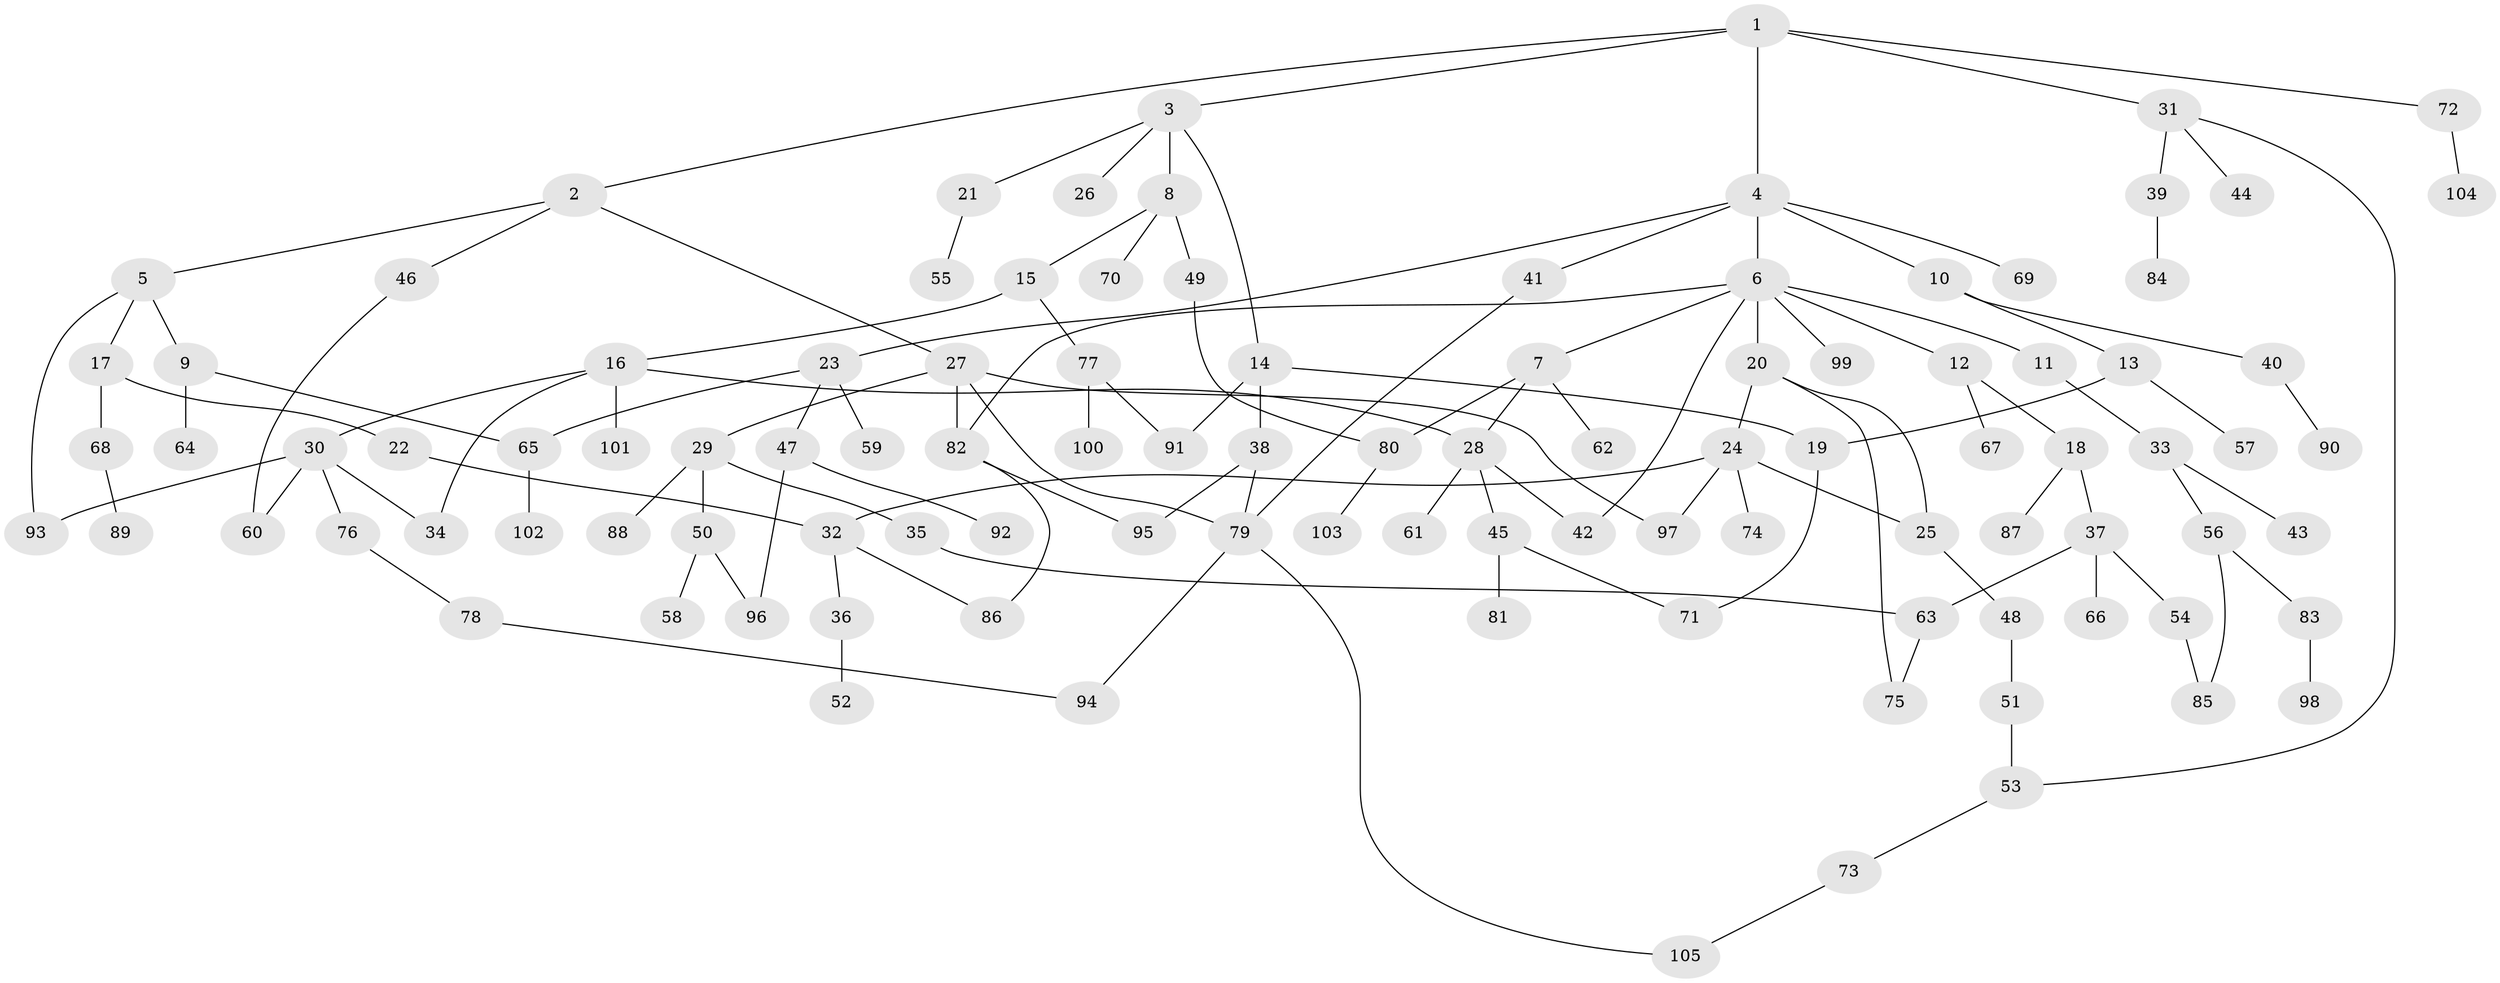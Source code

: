 // Generated by graph-tools (version 1.1) at 2025/01/03/09/25 03:01:05]
// undirected, 105 vertices, 129 edges
graph export_dot {
graph [start="1"]
  node [color=gray90,style=filled];
  1;
  2;
  3;
  4;
  5;
  6;
  7;
  8;
  9;
  10;
  11;
  12;
  13;
  14;
  15;
  16;
  17;
  18;
  19;
  20;
  21;
  22;
  23;
  24;
  25;
  26;
  27;
  28;
  29;
  30;
  31;
  32;
  33;
  34;
  35;
  36;
  37;
  38;
  39;
  40;
  41;
  42;
  43;
  44;
  45;
  46;
  47;
  48;
  49;
  50;
  51;
  52;
  53;
  54;
  55;
  56;
  57;
  58;
  59;
  60;
  61;
  62;
  63;
  64;
  65;
  66;
  67;
  68;
  69;
  70;
  71;
  72;
  73;
  74;
  75;
  76;
  77;
  78;
  79;
  80;
  81;
  82;
  83;
  84;
  85;
  86;
  87;
  88;
  89;
  90;
  91;
  92;
  93;
  94;
  95;
  96;
  97;
  98;
  99;
  100;
  101;
  102;
  103;
  104;
  105;
  1 -- 2;
  1 -- 3;
  1 -- 4;
  1 -- 31;
  1 -- 72;
  2 -- 5;
  2 -- 27;
  2 -- 46;
  3 -- 8;
  3 -- 14;
  3 -- 21;
  3 -- 26;
  4 -- 6;
  4 -- 10;
  4 -- 23;
  4 -- 41;
  4 -- 69;
  5 -- 9;
  5 -- 17;
  5 -- 93;
  6 -- 7;
  6 -- 11;
  6 -- 12;
  6 -- 20;
  6 -- 42;
  6 -- 82;
  6 -- 99;
  7 -- 62;
  7 -- 80;
  7 -- 28;
  8 -- 15;
  8 -- 49;
  8 -- 70;
  9 -- 64;
  9 -- 65;
  10 -- 13;
  10 -- 40;
  11 -- 33;
  12 -- 18;
  12 -- 67;
  13 -- 57;
  13 -- 19;
  14 -- 19;
  14 -- 38;
  14 -- 91;
  15 -- 16;
  15 -- 77;
  16 -- 28;
  16 -- 30;
  16 -- 34;
  16 -- 101;
  17 -- 22;
  17 -- 68;
  18 -- 37;
  18 -- 87;
  19 -- 71;
  20 -- 24;
  20 -- 25;
  20 -- 75;
  21 -- 55;
  22 -- 32;
  23 -- 47;
  23 -- 59;
  23 -- 65;
  24 -- 32;
  24 -- 74;
  24 -- 25;
  24 -- 97;
  25 -- 48;
  27 -- 29;
  27 -- 97;
  27 -- 82;
  27 -- 79;
  28 -- 45;
  28 -- 61;
  28 -- 42;
  29 -- 35;
  29 -- 50;
  29 -- 88;
  30 -- 60;
  30 -- 76;
  30 -- 93;
  30 -- 34;
  31 -- 39;
  31 -- 44;
  31 -- 53;
  32 -- 36;
  32 -- 86;
  33 -- 43;
  33 -- 56;
  35 -- 63;
  36 -- 52;
  37 -- 54;
  37 -- 66;
  37 -- 63;
  38 -- 79;
  38 -- 95;
  39 -- 84;
  40 -- 90;
  41 -- 79;
  45 -- 81;
  45 -- 71;
  46 -- 60;
  47 -- 92;
  47 -- 96;
  48 -- 51;
  49 -- 80;
  50 -- 58;
  50 -- 96;
  51 -- 53;
  53 -- 73;
  54 -- 85;
  56 -- 83;
  56 -- 85;
  63 -- 75;
  65 -- 102;
  68 -- 89;
  72 -- 104;
  73 -- 105;
  76 -- 78;
  77 -- 100;
  77 -- 91;
  78 -- 94;
  79 -- 94;
  79 -- 105;
  80 -- 103;
  82 -- 86;
  82 -- 95;
  83 -- 98;
}

